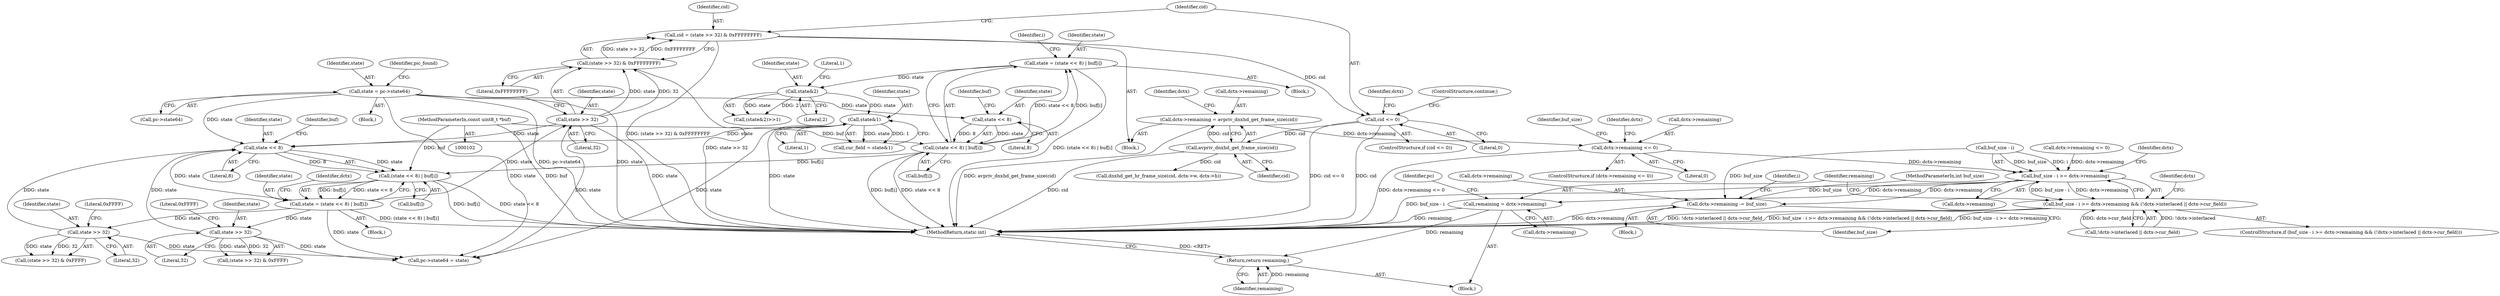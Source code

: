 digraph "0_FFmpeg_31c1c0b46a7021802c3d1d18039fca30dba5a14e@API" {
"1000288" [label="(Call,dctx->remaining <= 0)"];
"1000281" [label="(Call,dctx->remaining = avpriv_dnxhd_get_frame_size(cid))"];
"1000285" [label="(Call,avpriv_dnxhd_get_frame_size(cid))"];
"1000277" [label="(Call,cid <= 0)"];
"1000269" [label="(Call,cid = (state >> 32) & 0xFFFFFFFF)"];
"1000271" [label="(Call,(state >> 32) & 0xFFFFFFFF)"];
"1000272" [label="(Call,state >> 32)"];
"1000218" [label="(Call,state = (state << 8) | buf[i])"];
"1000220" [label="(Call,(state << 8) | buf[i])"];
"1000221" [label="(Call,state << 8)"];
"1000239" [label="(Call,state >> 32)"];
"1000180" [label="(Call,state&1)"];
"1000174" [label="(Call,state&2)"];
"1000156" [label="(Call,state = (state << 8) | buf[i])"];
"1000158" [label="(Call,(state << 8) | buf[i])"];
"1000159" [label="(Call,state << 8)"];
"1000115" [label="(Call,state = pc->state64)"];
"1000104" [label="(MethodParameterIn,const uint8_t *buf)"];
"1000256" [label="(Call,state >> 32)"];
"1000318" [label="(Call,buf_size - i >= dctx->remaining)"];
"1000317" [label="(Call,buf_size - i >= dctx->remaining && (!dctx->interlaced || dctx->cur_field))"];
"1000335" [label="(Call,remaining = dctx->remaining)"];
"1000371" [label="(Return,return remaining;)"];
"1000375" [label="(Call,dctx->remaining -= buf_size)"];
"1000287" [label="(ControlStructure,if (dctx->remaining <= 0))"];
"1000333" [label="(Block,)"];
"1000316" [label="(ControlStructure,if (buf_size - i >= dctx->remaining && (!dctx->interlaced || dctx->cur_field)))"];
"1000155" [label="(Block,)"];
"1000320" [label="(Identifier,buf_size)"];
"1000328" [label="(Identifier,dctx)"];
"1000218" [label="(Call,state = (state << 8) | buf[i])"];
"1000307" [label="(Call,dctx->remaining <= 0)"];
"1000317" [label="(Call,buf_size - i >= dctx->remaining && (!dctx->interlaced || dctx->cur_field))"];
"1000259" [label="(Literal,0xFFFF)"];
"1000377" [label="(Identifier,dctx)"];
"1000219" [label="(Identifier,state)"];
"1000240" [label="(Identifier,state)"];
"1000161" [label="(Literal,8)"];
"1000374" [label="(Block,)"];
"1000177" [label="(Literal,1)"];
"1000276" [label="(ControlStructure,if (cid <= 0))"];
"1000281" [label="(Call,dctx->remaining = avpriv_dnxhd_get_frame_size(cid))"];
"1000272" [label="(Call,state >> 32)"];
"1000290" [label="(Identifier,dctx)"];
"1000273" [label="(Identifier,state)"];
"1000375" [label="(Call,dctx->remaining -= buf_size)"];
"1000167" [label="(Identifier,i)"];
"1000157" [label="(Identifier,state)"];
"1000371" [label="(Return,return remaining;)"];
"1000336" [label="(Identifier,remaining)"];
"1000182" [label="(Literal,1)"];
"1000176" [label="(Literal,2)"];
"1000296" [label="(Identifier,dctx)"];
"1000342" [label="(Identifier,pc)"];
"1000225" [label="(Identifier,buf)"];
"1000162" [label="(Call,buf[i])"];
"1000267" [label="(Block,)"];
"1000285" [label="(Call,avpriv_dnxhd_get_frame_size(cid))"];
"1000288" [label="(Call,dctx->remaining <= 0)"];
"1000104" [label="(MethodParameterIn,const uint8_t *buf)"];
"1000337" [label="(Call,dctx->remaining)"];
"1000160" [label="(Identifier,state)"];
"1000238" [label="(Call,(state >> 32) & 0xFFFF)"];
"1000222" [label="(Identifier,state)"];
"1000221" [label="(Call,state << 8)"];
"1000255" [label="(Call,(state >> 32) & 0xFFFF)"];
"1000376" [label="(Call,dctx->remaining)"];
"1000379" [label="(Identifier,buf_size)"];
"1000372" [label="(Identifier,remaining)"];
"1000274" [label="(Literal,32)"];
"1000280" [label="(ControlStructure,continue;)"];
"1000325" [label="(Call,!dctx->interlaced || dctx->cur_field)"];
"1000122" [label="(Identifier,pic_found)"];
"1000298" [label="(Call,dnxhd_get_hr_frame_size(cid, dctx->w, dctx->h))"];
"1000322" [label="(Call,dctx->remaining)"];
"1000277" [label="(Call,cid <= 0)"];
"1000159" [label="(Call,state << 8)"];
"1000241" [label="(Literal,32)"];
"1000257" [label="(Identifier,state)"];
"1000180" [label="(Call,state&1)"];
"1000181" [label="(Identifier,state)"];
"1000335" [label="(Call,remaining = dctx->remaining)"];
"1000116" [label="(Identifier,state)"];
"1000173" [label="(Call,(state&2)>>1)"];
"1000115" [label="(Call,state = pc->state64)"];
"1000319" [label="(Call,buf_size - i)"];
"1000286" [label="(Identifier,cid)"];
"1000230" [label="(Identifier,dctx)"];
"1000105" [label="(MethodParameterIn,int buf_size)"];
"1000158" [label="(Call,(state << 8) | buf[i])"];
"1000279" [label="(Literal,0)"];
"1000459" [label="(MethodReturn,static int)"];
"1000282" [label="(Call,dctx->remaining)"];
"1000220" [label="(Call,(state << 8) | buf[i])"];
"1000269" [label="(Call,cid = (state >> 32) & 0xFFFFFFFF)"];
"1000175" [label="(Identifier,state)"];
"1000318" [label="(Call,buf_size - i >= dctx->remaining)"];
"1000275" [label="(Literal,0xFFFFFFFF)"];
"1000278" [label="(Identifier,cid)"];
"1000256" [label="(Call,state >> 32)"];
"1000163" [label="(Identifier,buf)"];
"1000117" [label="(Call,pc->state64)"];
"1000271" [label="(Call,(state >> 32) & 0xFFFFFFFF)"];
"1000224" [label="(Call,buf[i])"];
"1000174" [label="(Call,state&2)"];
"1000270" [label="(Identifier,cid)"];
"1000239" [label="(Call,state >> 32)"];
"1000178" [label="(Call,cur_field = state&1)"];
"1000213" [label="(Block,)"];
"1000442" [label="(Call,pc->state64 = state)"];
"1000242" [label="(Literal,0xFFFF)"];
"1000289" [label="(Call,dctx->remaining)"];
"1000258" [label="(Literal,32)"];
"1000212" [label="(Identifier,i)"];
"1000292" [label="(Literal,0)"];
"1000156" [label="(Call,state = (state << 8) | buf[i])"];
"1000106" [label="(Block,)"];
"1000283" [label="(Identifier,dctx)"];
"1000223" [label="(Literal,8)"];
"1000288" -> "1000287"  [label="AST: "];
"1000288" -> "1000292"  [label="CFG: "];
"1000289" -> "1000288"  [label="AST: "];
"1000292" -> "1000288"  [label="AST: "];
"1000296" -> "1000288"  [label="CFG: "];
"1000320" -> "1000288"  [label="CFG: "];
"1000288" -> "1000459"  [label="DDG: dctx->remaining <= 0"];
"1000281" -> "1000288"  [label="DDG: dctx->remaining"];
"1000288" -> "1000318"  [label="DDG: dctx->remaining"];
"1000281" -> "1000267"  [label="AST: "];
"1000281" -> "1000285"  [label="CFG: "];
"1000282" -> "1000281"  [label="AST: "];
"1000285" -> "1000281"  [label="AST: "];
"1000290" -> "1000281"  [label="CFG: "];
"1000281" -> "1000459"  [label="DDG: avpriv_dnxhd_get_frame_size(cid)"];
"1000285" -> "1000281"  [label="DDG: cid"];
"1000285" -> "1000286"  [label="CFG: "];
"1000286" -> "1000285"  [label="AST: "];
"1000285" -> "1000459"  [label="DDG: cid"];
"1000277" -> "1000285"  [label="DDG: cid"];
"1000285" -> "1000298"  [label="DDG: cid"];
"1000277" -> "1000276"  [label="AST: "];
"1000277" -> "1000279"  [label="CFG: "];
"1000278" -> "1000277"  [label="AST: "];
"1000279" -> "1000277"  [label="AST: "];
"1000280" -> "1000277"  [label="CFG: "];
"1000283" -> "1000277"  [label="CFG: "];
"1000277" -> "1000459"  [label="DDG: cid"];
"1000277" -> "1000459"  [label="DDG: cid <= 0"];
"1000269" -> "1000277"  [label="DDG: cid"];
"1000269" -> "1000267"  [label="AST: "];
"1000269" -> "1000271"  [label="CFG: "];
"1000270" -> "1000269"  [label="AST: "];
"1000271" -> "1000269"  [label="AST: "];
"1000278" -> "1000269"  [label="CFG: "];
"1000269" -> "1000459"  [label="DDG: (state >> 32) & 0xFFFFFFFF"];
"1000271" -> "1000269"  [label="DDG: state >> 32"];
"1000271" -> "1000269"  [label="DDG: 0xFFFFFFFF"];
"1000271" -> "1000275"  [label="CFG: "];
"1000272" -> "1000271"  [label="AST: "];
"1000275" -> "1000271"  [label="AST: "];
"1000271" -> "1000459"  [label="DDG: state >> 32"];
"1000272" -> "1000271"  [label="DDG: state"];
"1000272" -> "1000271"  [label="DDG: 32"];
"1000272" -> "1000274"  [label="CFG: "];
"1000273" -> "1000272"  [label="AST: "];
"1000274" -> "1000272"  [label="AST: "];
"1000275" -> "1000272"  [label="CFG: "];
"1000272" -> "1000459"  [label="DDG: state"];
"1000272" -> "1000221"  [label="DDG: state"];
"1000218" -> "1000272"  [label="DDG: state"];
"1000272" -> "1000442"  [label="DDG: state"];
"1000218" -> "1000213"  [label="AST: "];
"1000218" -> "1000220"  [label="CFG: "];
"1000219" -> "1000218"  [label="AST: "];
"1000220" -> "1000218"  [label="AST: "];
"1000230" -> "1000218"  [label="CFG: "];
"1000218" -> "1000459"  [label="DDG: (state << 8) | buf[i]"];
"1000220" -> "1000218"  [label="DDG: state << 8"];
"1000220" -> "1000218"  [label="DDG: buf[i]"];
"1000218" -> "1000221"  [label="DDG: state"];
"1000218" -> "1000239"  [label="DDG: state"];
"1000218" -> "1000256"  [label="DDG: state"];
"1000218" -> "1000442"  [label="DDG: state"];
"1000220" -> "1000224"  [label="CFG: "];
"1000221" -> "1000220"  [label="AST: "];
"1000224" -> "1000220"  [label="AST: "];
"1000220" -> "1000459"  [label="DDG: state << 8"];
"1000220" -> "1000459"  [label="DDG: buf[i]"];
"1000221" -> "1000220"  [label="DDG: state"];
"1000221" -> "1000220"  [label="DDG: 8"];
"1000158" -> "1000220"  [label="DDG: buf[i]"];
"1000104" -> "1000220"  [label="DDG: buf"];
"1000221" -> "1000223"  [label="CFG: "];
"1000222" -> "1000221"  [label="AST: "];
"1000223" -> "1000221"  [label="AST: "];
"1000225" -> "1000221"  [label="CFG: "];
"1000239" -> "1000221"  [label="DDG: state"];
"1000180" -> "1000221"  [label="DDG: state"];
"1000256" -> "1000221"  [label="DDG: state"];
"1000115" -> "1000221"  [label="DDG: state"];
"1000239" -> "1000238"  [label="AST: "];
"1000239" -> "1000241"  [label="CFG: "];
"1000240" -> "1000239"  [label="AST: "];
"1000241" -> "1000239"  [label="AST: "];
"1000242" -> "1000239"  [label="CFG: "];
"1000239" -> "1000238"  [label="DDG: state"];
"1000239" -> "1000238"  [label="DDG: 32"];
"1000239" -> "1000442"  [label="DDG: state"];
"1000180" -> "1000178"  [label="AST: "];
"1000180" -> "1000182"  [label="CFG: "];
"1000181" -> "1000180"  [label="AST: "];
"1000182" -> "1000180"  [label="AST: "];
"1000178" -> "1000180"  [label="CFG: "];
"1000180" -> "1000459"  [label="DDG: state"];
"1000180" -> "1000178"  [label="DDG: state"];
"1000180" -> "1000178"  [label="DDG: 1"];
"1000174" -> "1000180"  [label="DDG: state"];
"1000180" -> "1000442"  [label="DDG: state"];
"1000174" -> "1000173"  [label="AST: "];
"1000174" -> "1000176"  [label="CFG: "];
"1000175" -> "1000174"  [label="AST: "];
"1000176" -> "1000174"  [label="AST: "];
"1000177" -> "1000174"  [label="CFG: "];
"1000174" -> "1000173"  [label="DDG: state"];
"1000174" -> "1000173"  [label="DDG: 2"];
"1000156" -> "1000174"  [label="DDG: state"];
"1000156" -> "1000155"  [label="AST: "];
"1000156" -> "1000158"  [label="CFG: "];
"1000157" -> "1000156"  [label="AST: "];
"1000158" -> "1000156"  [label="AST: "];
"1000167" -> "1000156"  [label="CFG: "];
"1000156" -> "1000459"  [label="DDG: (state << 8) | buf[i]"];
"1000158" -> "1000156"  [label="DDG: state << 8"];
"1000158" -> "1000156"  [label="DDG: buf[i]"];
"1000158" -> "1000162"  [label="CFG: "];
"1000159" -> "1000158"  [label="AST: "];
"1000162" -> "1000158"  [label="AST: "];
"1000158" -> "1000459"  [label="DDG: state << 8"];
"1000158" -> "1000459"  [label="DDG: buf[i]"];
"1000159" -> "1000158"  [label="DDG: state"];
"1000159" -> "1000158"  [label="DDG: 8"];
"1000104" -> "1000158"  [label="DDG: buf"];
"1000159" -> "1000161"  [label="CFG: "];
"1000160" -> "1000159"  [label="AST: "];
"1000161" -> "1000159"  [label="AST: "];
"1000163" -> "1000159"  [label="CFG: "];
"1000115" -> "1000159"  [label="DDG: state"];
"1000115" -> "1000106"  [label="AST: "];
"1000115" -> "1000117"  [label="CFG: "];
"1000116" -> "1000115"  [label="AST: "];
"1000117" -> "1000115"  [label="AST: "];
"1000122" -> "1000115"  [label="CFG: "];
"1000115" -> "1000459"  [label="DDG: pc->state64"];
"1000115" -> "1000459"  [label="DDG: state"];
"1000115" -> "1000442"  [label="DDG: state"];
"1000104" -> "1000102"  [label="AST: "];
"1000104" -> "1000459"  [label="DDG: buf"];
"1000256" -> "1000255"  [label="AST: "];
"1000256" -> "1000258"  [label="CFG: "];
"1000257" -> "1000256"  [label="AST: "];
"1000258" -> "1000256"  [label="AST: "];
"1000259" -> "1000256"  [label="CFG: "];
"1000256" -> "1000255"  [label="DDG: state"];
"1000256" -> "1000255"  [label="DDG: 32"];
"1000256" -> "1000442"  [label="DDG: state"];
"1000318" -> "1000317"  [label="AST: "];
"1000318" -> "1000322"  [label="CFG: "];
"1000319" -> "1000318"  [label="AST: "];
"1000322" -> "1000318"  [label="AST: "];
"1000328" -> "1000318"  [label="CFG: "];
"1000317" -> "1000318"  [label="CFG: "];
"1000318" -> "1000459"  [label="DDG: buf_size - i"];
"1000318" -> "1000317"  [label="DDG: buf_size - i"];
"1000318" -> "1000317"  [label="DDG: dctx->remaining"];
"1000319" -> "1000318"  [label="DDG: buf_size"];
"1000319" -> "1000318"  [label="DDG: i"];
"1000307" -> "1000318"  [label="DDG: dctx->remaining"];
"1000318" -> "1000335"  [label="DDG: dctx->remaining"];
"1000318" -> "1000375"  [label="DDG: dctx->remaining"];
"1000317" -> "1000316"  [label="AST: "];
"1000317" -> "1000325"  [label="CFG: "];
"1000325" -> "1000317"  [label="AST: "];
"1000336" -> "1000317"  [label="CFG: "];
"1000377" -> "1000317"  [label="CFG: "];
"1000317" -> "1000459"  [label="DDG: buf_size - i >= dctx->remaining"];
"1000317" -> "1000459"  [label="DDG: !dctx->interlaced || dctx->cur_field"];
"1000317" -> "1000459"  [label="DDG: buf_size - i >= dctx->remaining && (!dctx->interlaced || dctx->cur_field)"];
"1000325" -> "1000317"  [label="DDG: !dctx->interlaced"];
"1000325" -> "1000317"  [label="DDG: dctx->cur_field"];
"1000335" -> "1000333"  [label="AST: "];
"1000335" -> "1000337"  [label="CFG: "];
"1000336" -> "1000335"  [label="AST: "];
"1000337" -> "1000335"  [label="AST: "];
"1000342" -> "1000335"  [label="CFG: "];
"1000335" -> "1000459"  [label="DDG: remaining"];
"1000335" -> "1000371"  [label="DDG: remaining"];
"1000371" -> "1000333"  [label="AST: "];
"1000371" -> "1000372"  [label="CFG: "];
"1000372" -> "1000371"  [label="AST: "];
"1000459" -> "1000371"  [label="CFG: "];
"1000371" -> "1000459"  [label="DDG: <RET>"];
"1000372" -> "1000371"  [label="DDG: remaining"];
"1000375" -> "1000374"  [label="AST: "];
"1000375" -> "1000379"  [label="CFG: "];
"1000376" -> "1000375"  [label="AST: "];
"1000379" -> "1000375"  [label="AST: "];
"1000212" -> "1000375"  [label="CFG: "];
"1000375" -> "1000459"  [label="DDG: dctx->remaining"];
"1000319" -> "1000375"  [label="DDG: buf_size"];
"1000105" -> "1000375"  [label="DDG: buf_size"];
}
